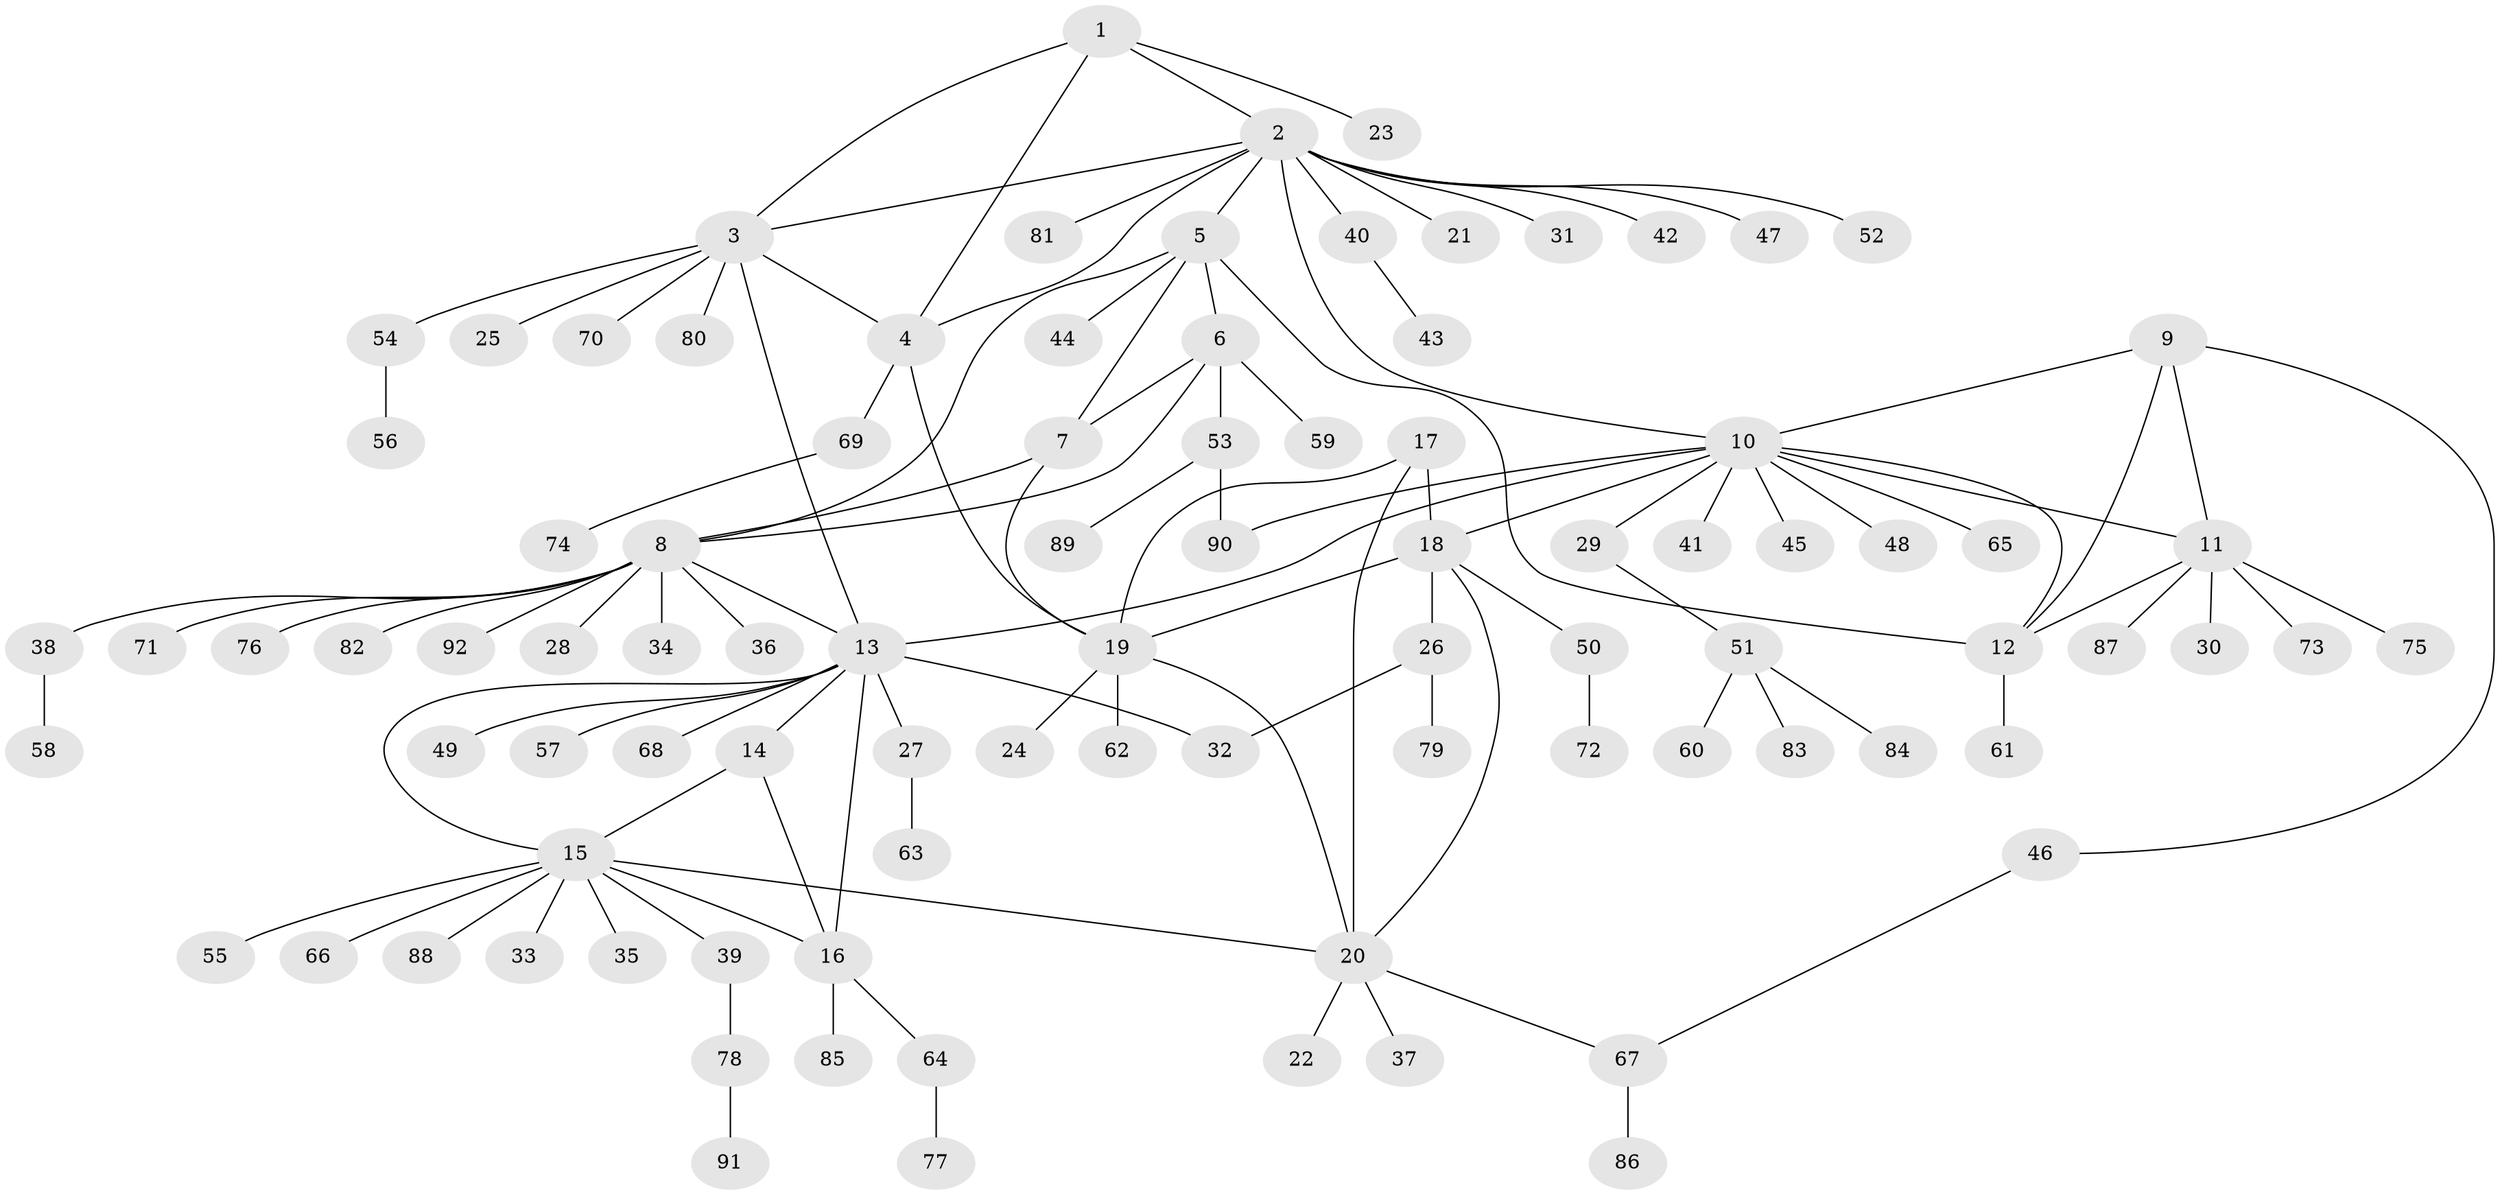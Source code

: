 // Generated by graph-tools (version 1.1) at 2025/26/03/09/25 03:26:46]
// undirected, 92 vertices, 115 edges
graph export_dot {
graph [start="1"]
  node [color=gray90,style=filled];
  1;
  2;
  3;
  4;
  5;
  6;
  7;
  8;
  9;
  10;
  11;
  12;
  13;
  14;
  15;
  16;
  17;
  18;
  19;
  20;
  21;
  22;
  23;
  24;
  25;
  26;
  27;
  28;
  29;
  30;
  31;
  32;
  33;
  34;
  35;
  36;
  37;
  38;
  39;
  40;
  41;
  42;
  43;
  44;
  45;
  46;
  47;
  48;
  49;
  50;
  51;
  52;
  53;
  54;
  55;
  56;
  57;
  58;
  59;
  60;
  61;
  62;
  63;
  64;
  65;
  66;
  67;
  68;
  69;
  70;
  71;
  72;
  73;
  74;
  75;
  76;
  77;
  78;
  79;
  80;
  81;
  82;
  83;
  84;
  85;
  86;
  87;
  88;
  89;
  90;
  91;
  92;
  1 -- 2;
  1 -- 3;
  1 -- 4;
  1 -- 23;
  2 -- 3;
  2 -- 4;
  2 -- 5;
  2 -- 10;
  2 -- 21;
  2 -- 31;
  2 -- 40;
  2 -- 42;
  2 -- 47;
  2 -- 52;
  2 -- 81;
  3 -- 4;
  3 -- 13;
  3 -- 25;
  3 -- 54;
  3 -- 70;
  3 -- 80;
  4 -- 19;
  4 -- 69;
  5 -- 6;
  5 -- 7;
  5 -- 8;
  5 -- 12;
  5 -- 44;
  6 -- 7;
  6 -- 8;
  6 -- 53;
  6 -- 59;
  7 -- 8;
  7 -- 19;
  8 -- 13;
  8 -- 28;
  8 -- 34;
  8 -- 36;
  8 -- 38;
  8 -- 71;
  8 -- 76;
  8 -- 82;
  8 -- 92;
  9 -- 10;
  9 -- 11;
  9 -- 12;
  9 -- 46;
  10 -- 11;
  10 -- 12;
  10 -- 13;
  10 -- 18;
  10 -- 29;
  10 -- 41;
  10 -- 45;
  10 -- 48;
  10 -- 65;
  10 -- 90;
  11 -- 12;
  11 -- 30;
  11 -- 73;
  11 -- 75;
  11 -- 87;
  12 -- 61;
  13 -- 14;
  13 -- 15;
  13 -- 16;
  13 -- 27;
  13 -- 32;
  13 -- 49;
  13 -- 57;
  13 -- 68;
  14 -- 15;
  14 -- 16;
  15 -- 16;
  15 -- 20;
  15 -- 33;
  15 -- 35;
  15 -- 39;
  15 -- 55;
  15 -- 66;
  15 -- 88;
  16 -- 64;
  16 -- 85;
  17 -- 18;
  17 -- 19;
  17 -- 20;
  18 -- 19;
  18 -- 20;
  18 -- 26;
  18 -- 50;
  19 -- 20;
  19 -- 24;
  19 -- 62;
  20 -- 22;
  20 -- 37;
  20 -- 67;
  26 -- 32;
  26 -- 79;
  27 -- 63;
  29 -- 51;
  38 -- 58;
  39 -- 78;
  40 -- 43;
  46 -- 67;
  50 -- 72;
  51 -- 60;
  51 -- 83;
  51 -- 84;
  53 -- 89;
  53 -- 90;
  54 -- 56;
  64 -- 77;
  67 -- 86;
  69 -- 74;
  78 -- 91;
}
